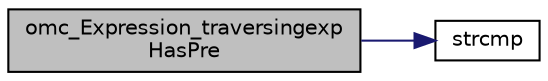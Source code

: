 digraph "omc_Expression_traversingexpHasPre"
{
  edge [fontname="Helvetica",fontsize="10",labelfontname="Helvetica",labelfontsize="10"];
  node [fontname="Helvetica",fontsize="10",shape=record];
  rankdir="LR";
  Node98659 [label="omc_Expression_traversingexp\lHasPre",height=0.2,width=0.4,color="black", fillcolor="grey75", style="filled", fontcolor="black"];
  Node98659 -> Node98660 [color="midnightblue",fontsize="10",style="solid",fontname="Helvetica"];
  Node98660 [label="strcmp",height=0.2,width=0.4,color="black", fillcolor="white", style="filled",URL="$db/d13/_c_vode_get_8m.html#ab022bbe018438998408fda94a327a547"];
}
